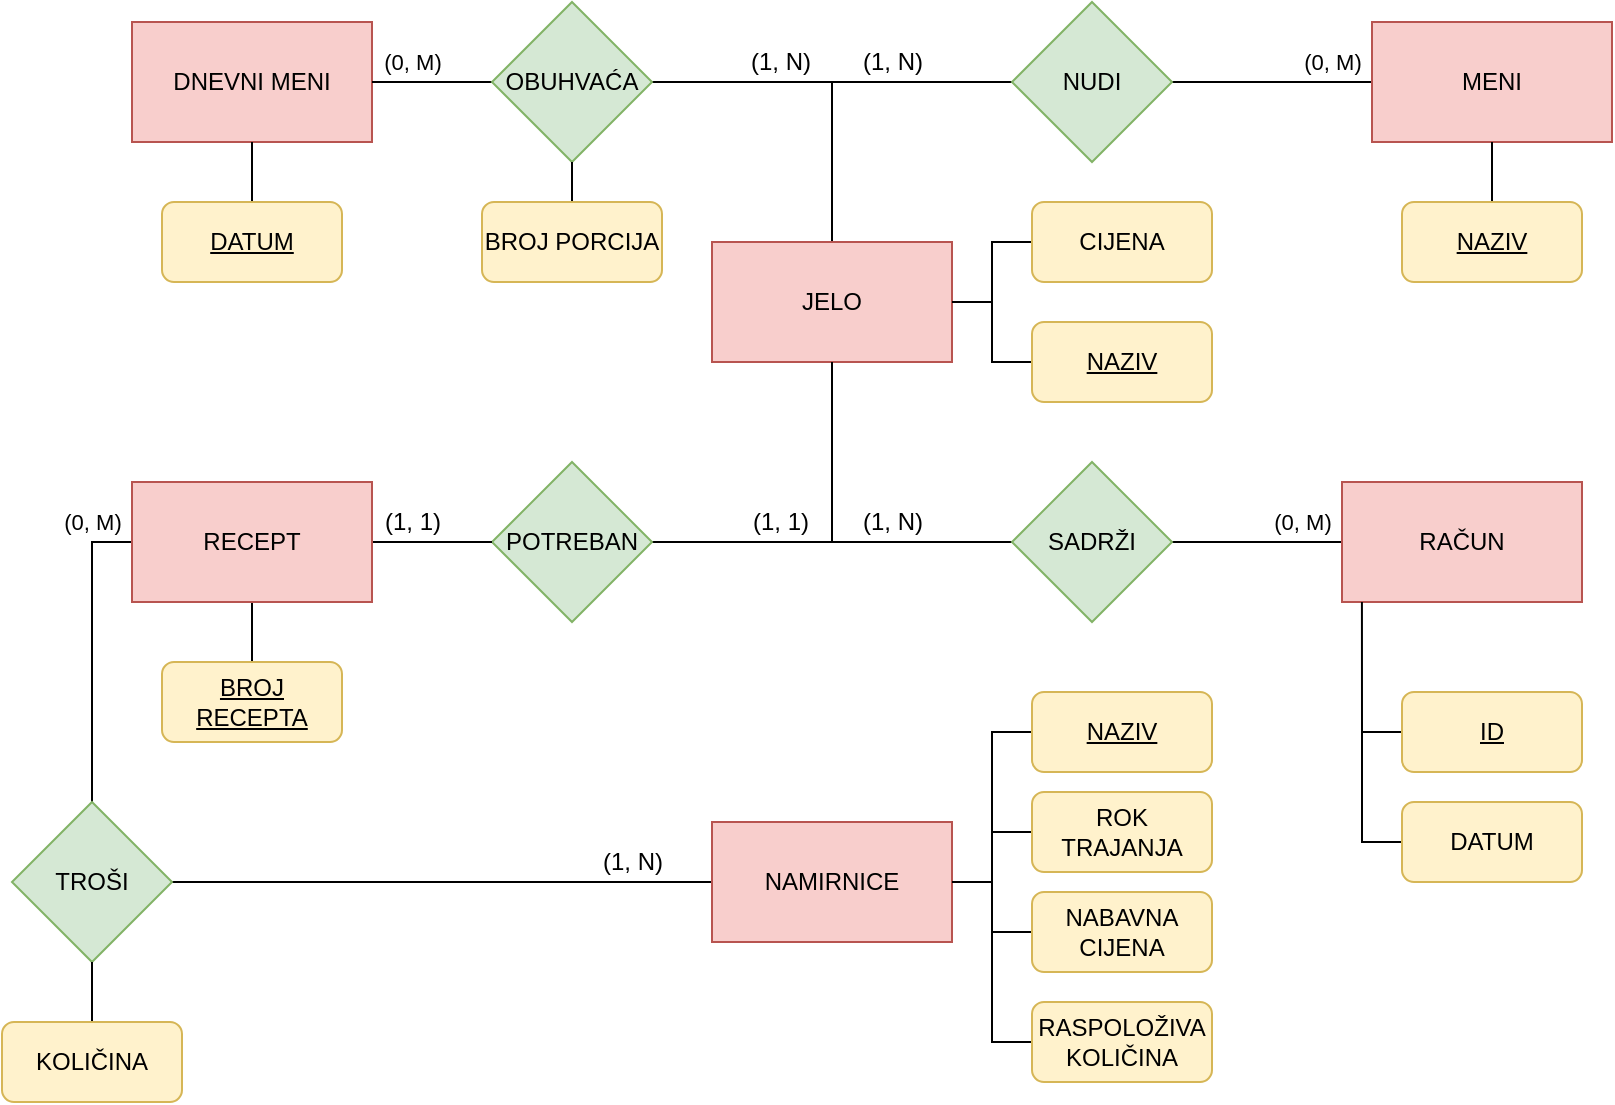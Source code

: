 <mxfile version="14.5.3" type="github">
  <diagram id="ejSZcvtuVqfyeHx35FeS" name="Page-1">
    <mxGraphModel dx="1038" dy="580" grid="1" gridSize="10" guides="1" tooltips="1" connect="1" arrows="1" fold="1" page="1" pageScale="1" pageWidth="827" pageHeight="1169" math="0" shadow="0">
      <root>
        <mxCell id="0" />
        <mxCell id="1" parent="0" />
        <mxCell id="Q13Ao0YOsxvSURNoIn69-1" value="DNEVNI MENI" style="rounded=0;whiteSpace=wrap;html=1;fillColor=#f8cecc;strokeColor=#b85450;" parent="1" vertex="1">
          <mxGeometry x="70" y="210" width="120" height="60" as="geometry" />
        </mxCell>
        <mxCell id="Q13Ao0YOsxvSURNoIn69-6" style="edgeStyle=orthogonalEdgeStyle;rounded=0;orthogonalLoop=1;jettySize=auto;html=1;entryX=1;entryY=0.5;entryDx=0;entryDy=0;endArrow=none;endFill=0;verticalAlign=bottom;" parent="1" source="Q13Ao0YOsxvSURNoIn69-2" target="Q13Ao0YOsxvSURNoIn69-1" edge="1">
          <mxGeometry relative="1" as="geometry" />
        </mxCell>
        <mxCell id="Q13Ao0YOsxvSURNoIn69-7" style="edgeStyle=orthogonalEdgeStyle;rounded=0;orthogonalLoop=1;jettySize=auto;html=1;entryX=0.5;entryY=0;entryDx=0;entryDy=0;endArrow=none;endFill=0;" parent="1" source="Q13Ao0YOsxvSURNoIn69-2" target="Q13Ao0YOsxvSURNoIn69-3" edge="1">
          <mxGeometry relative="1" as="geometry" />
        </mxCell>
        <mxCell id="Q13Ao0YOsxvSURNoIn69-2" value="OBUHVAĆA" style="rhombus;whiteSpace=wrap;html=1;fillColor=#d5e8d4;strokeColor=#82b366;" parent="1" vertex="1">
          <mxGeometry x="250" y="200" width="80" height="80" as="geometry" />
        </mxCell>
        <mxCell id="Q13Ao0YOsxvSURNoIn69-3" value="JELO" style="rounded=0;whiteSpace=wrap;html=1;fillColor=#f8cecc;strokeColor=#b85450;" parent="1" vertex="1">
          <mxGeometry x="360" y="320" width="120" height="60" as="geometry" />
        </mxCell>
        <mxCell id="Q13Ao0YOsxvSURNoIn69-9" style="edgeStyle=orthogonalEdgeStyle;rounded=0;orthogonalLoop=1;jettySize=auto;html=1;endArrow=none;endFill=0;" parent="1" source="Q13Ao0YOsxvSURNoIn69-4" edge="1">
          <mxGeometry relative="1" as="geometry">
            <mxPoint x="380" y="240" as="targetPoint" />
          </mxGeometry>
        </mxCell>
        <mxCell id="Q13Ao0YOsxvSURNoIn69-10" style="edgeStyle=orthogonalEdgeStyle;rounded=0;orthogonalLoop=1;jettySize=auto;html=1;entryX=0;entryY=0.5;entryDx=0;entryDy=0;endArrow=none;endFill=0;" parent="1" source="Q13Ao0YOsxvSURNoIn69-4" target="Q13Ao0YOsxvSURNoIn69-5" edge="1">
          <mxGeometry relative="1" as="geometry" />
        </mxCell>
        <mxCell id="Q13Ao0YOsxvSURNoIn69-4" value="NUDI" style="rhombus;whiteSpace=wrap;html=1;fillColor=#d5e8d4;strokeColor=#82b366;" parent="1" vertex="1">
          <mxGeometry x="510" y="200" width="80" height="80" as="geometry" />
        </mxCell>
        <mxCell id="Q13Ao0YOsxvSURNoIn69-5" value="MENI" style="rounded=0;whiteSpace=wrap;html=1;fillColor=#f8cecc;strokeColor=#b85450;" parent="1" vertex="1">
          <mxGeometry x="690" y="210" width="120" height="60" as="geometry" />
        </mxCell>
        <mxCell id="Q13Ao0YOsxvSURNoIn69-14" style="edgeStyle=orthogonalEdgeStyle;rounded=0;orthogonalLoop=1;jettySize=auto;html=1;endArrow=none;endFill=0;" parent="1" source="Q13Ao0YOsxvSURNoIn69-11" edge="1">
          <mxGeometry relative="1" as="geometry">
            <mxPoint x="415" y="470" as="targetPoint" />
          </mxGeometry>
        </mxCell>
        <mxCell id="Q13Ao0YOsxvSURNoIn69-16" style="edgeStyle=orthogonalEdgeStyle;rounded=0;orthogonalLoop=1;jettySize=auto;html=1;entryX=0;entryY=0.5;entryDx=0;entryDy=0;endArrow=none;endFill=0;" parent="1" source="Q13Ao0YOsxvSURNoIn69-11" target="Q13Ao0YOsxvSURNoIn69-15" edge="1">
          <mxGeometry relative="1" as="geometry">
            <mxPoint x="735" y="510" as="targetPoint" />
          </mxGeometry>
        </mxCell>
        <mxCell id="Q13Ao0YOsxvSURNoIn69-11" value="SADRŽI" style="rhombus;whiteSpace=wrap;html=1;fillColor=#d5e8d4;strokeColor=#82b366;" parent="1" vertex="1">
          <mxGeometry x="510" y="430" width="80" height="80" as="geometry" />
        </mxCell>
        <mxCell id="Q13Ao0YOsxvSURNoIn69-13" style="edgeStyle=orthogonalEdgeStyle;rounded=0;orthogonalLoop=1;jettySize=auto;html=1;entryX=0.5;entryY=1;entryDx=0;entryDy=0;endArrow=none;endFill=0;" parent="1" source="Q13Ao0YOsxvSURNoIn69-12" target="Q13Ao0YOsxvSURNoIn69-3" edge="1">
          <mxGeometry relative="1" as="geometry" />
        </mxCell>
        <mxCell id="Q13Ao0YOsxvSURNoIn69-12" value="POTREBAN" style="rhombus;whiteSpace=wrap;html=1;fillColor=#d5e8d4;strokeColor=#82b366;" parent="1" vertex="1">
          <mxGeometry x="250" y="430" width="80" height="80" as="geometry" />
        </mxCell>
        <mxCell id="Q13Ao0YOsxvSURNoIn69-15" value="RAČUN" style="rounded=0;whiteSpace=wrap;html=1;fillColor=#f8cecc;strokeColor=#b85450;" parent="1" vertex="1">
          <mxGeometry x="675" y="440" width="120" height="60" as="geometry" />
        </mxCell>
        <mxCell id="Q13Ao0YOsxvSURNoIn69-18" style="edgeStyle=orthogonalEdgeStyle;rounded=0;orthogonalLoop=1;jettySize=auto;html=1;entryX=0;entryY=0.5;entryDx=0;entryDy=0;endArrow=none;endFill=0;exitX=1;exitY=0.5;exitDx=0;exitDy=0;" parent="1" source="Q13Ao0YOsxvSURNoIn69-17" target="Q13Ao0YOsxvSURNoIn69-12" edge="1">
          <mxGeometry relative="1" as="geometry">
            <mxPoint x="155" y="470" as="sourcePoint" />
          </mxGeometry>
        </mxCell>
        <mxCell id="6EsAKMjhY6sifjFNMhfR-29" style="edgeStyle=orthogonalEdgeStyle;rounded=0;orthogonalLoop=1;jettySize=auto;html=1;entryX=0.5;entryY=0;entryDx=0;entryDy=0;endArrow=none;endFill=0;exitX=0.5;exitY=1;exitDx=0;exitDy=0;" parent="1" source="Q13Ao0YOsxvSURNoIn69-17" target="6EsAKMjhY6sifjFNMhfR-15" edge="1">
          <mxGeometry relative="1" as="geometry">
            <mxPoint x="95" y="440" as="sourcePoint" />
          </mxGeometry>
        </mxCell>
        <mxCell id="Q13Ao0YOsxvSURNoIn69-22" style="edgeStyle=orthogonalEdgeStyle;rounded=0;orthogonalLoop=1;jettySize=auto;html=1;entryX=0;entryY=0.5;entryDx=0;entryDy=0;endArrow=none;endFill=0;" parent="1" source="Q13Ao0YOsxvSURNoIn69-19" target="Q13Ao0YOsxvSURNoIn69-17" edge="1">
          <mxGeometry relative="1" as="geometry">
            <mxPoint x="95" y="500" as="targetPoint" />
          </mxGeometry>
        </mxCell>
        <mxCell id="Q13Ao0YOsxvSURNoIn69-23" style="edgeStyle=orthogonalEdgeStyle;rounded=0;orthogonalLoop=1;jettySize=auto;html=1;entryX=0;entryY=0.5;entryDx=0;entryDy=0;endArrow=none;endFill=0;" parent="1" source="Q13Ao0YOsxvSURNoIn69-19" target="Q13Ao0YOsxvSURNoIn69-20" edge="1">
          <mxGeometry relative="1" as="geometry" />
        </mxCell>
        <mxCell id="Q13Ao0YOsxvSURNoIn69-19" value="TROŠI" style="rhombus;whiteSpace=wrap;html=1;fillColor=#d5e8d4;strokeColor=#82b366;" parent="1" vertex="1">
          <mxGeometry x="10" y="600" width="80" height="80" as="geometry" />
        </mxCell>
        <mxCell id="Q13Ao0YOsxvSURNoIn69-20" value="NAMIRNICE" style="rounded=0;whiteSpace=wrap;html=1;fillColor=#f8cecc;strokeColor=#b85450;" parent="1" vertex="1">
          <mxGeometry x="360" y="610" width="120" height="60" as="geometry" />
        </mxCell>
        <mxCell id="Q13Ao0YOsxvSURNoIn69-25" value="(1, N)" style="text;html=1;align=center;verticalAlign=middle;resizable=0;points=[];autosize=1;" parent="1" vertex="1">
          <mxGeometry x="369" y="220" width="50" height="20" as="geometry" />
        </mxCell>
        <mxCell id="Q13Ao0YOsxvSURNoIn69-26" value="(1, N)" style="text;html=1;align=center;verticalAlign=middle;resizable=0;points=[];autosize=1;" parent="1" vertex="1">
          <mxGeometry x="425" y="220" width="50" height="20" as="geometry" />
        </mxCell>
        <mxCell id="Q13Ao0YOsxvSURNoIn69-29" value="(1, N)" style="text;html=1;align=center;verticalAlign=middle;resizable=0;points=[];autosize=1;" parent="1" vertex="1">
          <mxGeometry x="425" y="450" width="50" height="20" as="geometry" />
        </mxCell>
        <mxCell id="Q13Ao0YOsxvSURNoIn69-30" value="(1, 1)" style="text;html=1;align=center;verticalAlign=middle;resizable=0;points=[];autosize=1;" parent="1" vertex="1">
          <mxGeometry x="374" y="450" width="40" height="20" as="geometry" />
        </mxCell>
        <mxCell id="Q13Ao0YOsxvSURNoIn69-36" value="(1, 1)" style="text;html=1;align=center;verticalAlign=middle;resizable=0;points=[];autosize=1;" parent="1" vertex="1">
          <mxGeometry x="190" y="450" width="40" height="20" as="geometry" />
        </mxCell>
        <mxCell id="Q13Ao0YOsxvSURNoIn69-38" value="(1, N)" style="text;html=1;align=center;verticalAlign=middle;resizable=0;points=[];autosize=1;" parent="1" vertex="1">
          <mxGeometry x="295" y="620" width="50" height="20" as="geometry" />
        </mxCell>
        <mxCell id="6EsAKMjhY6sifjFNMhfR-10" style="edgeStyle=orthogonalEdgeStyle;rounded=0;orthogonalLoop=1;jettySize=auto;html=1;endArrow=none;endFill=0;" parent="1" source="6EsAKMjhY6sifjFNMhfR-1" edge="1">
          <mxGeometry relative="1" as="geometry">
            <mxPoint x="500" y="350" as="targetPoint" />
          </mxGeometry>
        </mxCell>
        <mxCell id="6EsAKMjhY6sifjFNMhfR-1" value="NAZIV" style="rounded=1;whiteSpace=wrap;html=1;fontStyle=4;fillColor=#fff2cc;strokeColor=#d6b656;" parent="1" vertex="1">
          <mxGeometry x="520" y="360" width="90" height="40" as="geometry" />
        </mxCell>
        <mxCell id="6EsAKMjhY6sifjFNMhfR-3" style="edgeStyle=orthogonalEdgeStyle;rounded=0;orthogonalLoop=1;jettySize=auto;html=1;exitX=0;exitY=0.5;exitDx=0;exitDy=0;entryX=1;entryY=0.5;entryDx=0;entryDy=0;endArrow=none;endFill=0;" parent="1" source="6EsAKMjhY6sifjFNMhfR-2" target="Q13Ao0YOsxvSURNoIn69-3" edge="1">
          <mxGeometry relative="1" as="geometry" />
        </mxCell>
        <mxCell id="6EsAKMjhY6sifjFNMhfR-2" value="CIJENA" style="rounded=1;whiteSpace=wrap;html=1;fillColor=#fff2cc;strokeColor=#d6b656;" parent="1" vertex="1">
          <mxGeometry x="520" y="300" width="90" height="40" as="geometry" />
        </mxCell>
        <mxCell id="NR_qz_YGfGqxAHrg79PI-15" style="edgeStyle=orthogonalEdgeStyle;rounded=0;orthogonalLoop=1;jettySize=auto;html=1;entryX=1;entryY=0.5;entryDx=0;entryDy=0;endArrow=none;endFill=0;" edge="1" parent="1" source="6EsAKMjhY6sifjFNMhfR-5" target="Q13Ao0YOsxvSURNoIn69-20">
          <mxGeometry relative="1" as="geometry" />
        </mxCell>
        <mxCell id="6EsAKMjhY6sifjFNMhfR-5" value="NAZIV" style="rounded=1;whiteSpace=wrap;html=1;fontStyle=4;fillColor=#fff2cc;strokeColor=#d6b656;" parent="1" vertex="1">
          <mxGeometry x="520" y="545" width="90" height="40" as="geometry" />
        </mxCell>
        <mxCell id="NR_qz_YGfGqxAHrg79PI-16" style="edgeStyle=orthogonalEdgeStyle;rounded=0;orthogonalLoop=1;jettySize=auto;html=1;endArrow=none;endFill=0;" edge="1" parent="1" source="6EsAKMjhY6sifjFNMhfR-6">
          <mxGeometry relative="1" as="geometry">
            <mxPoint x="500" y="615" as="targetPoint" />
          </mxGeometry>
        </mxCell>
        <mxCell id="6EsAKMjhY6sifjFNMhfR-6" value="ROK TRAJANJA" style="rounded=1;whiteSpace=wrap;html=1;fontStyle=0;fillColor=#fff2cc;strokeColor=#d6b656;" parent="1" vertex="1">
          <mxGeometry x="520" y="595" width="90" height="40" as="geometry" />
        </mxCell>
        <mxCell id="NR_qz_YGfGqxAHrg79PI-17" style="edgeStyle=orthogonalEdgeStyle;rounded=0;orthogonalLoop=1;jettySize=auto;html=1;endArrow=none;endFill=0;" edge="1" parent="1" source="6EsAKMjhY6sifjFNMhfR-7">
          <mxGeometry relative="1" as="geometry">
            <mxPoint x="500" y="640" as="targetPoint" />
          </mxGeometry>
        </mxCell>
        <mxCell id="6EsAKMjhY6sifjFNMhfR-7" value="NABAVNA CIJENA" style="rounded=1;whiteSpace=wrap;html=1;fontStyle=0;fillColor=#fff2cc;strokeColor=#d6b656;" parent="1" vertex="1">
          <mxGeometry x="520" y="645" width="90" height="40" as="geometry" />
        </mxCell>
        <mxCell id="NR_qz_YGfGqxAHrg79PI-18" style="edgeStyle=orthogonalEdgeStyle;rounded=0;orthogonalLoop=1;jettySize=auto;html=1;endArrow=none;endFill=0;" edge="1" parent="1" source="6EsAKMjhY6sifjFNMhfR-8">
          <mxGeometry relative="1" as="geometry">
            <mxPoint x="500" y="660" as="targetPoint" />
          </mxGeometry>
        </mxCell>
        <mxCell id="6EsAKMjhY6sifjFNMhfR-8" value="RASPOLOŽIVA KOLIČINA" style="rounded=1;whiteSpace=wrap;html=1;fontStyle=0;fillColor=#fff2cc;strokeColor=#d6b656;" parent="1" vertex="1">
          <mxGeometry x="520" y="700" width="90" height="40" as="geometry" />
        </mxCell>
        <mxCell id="6EsAKMjhY6sifjFNMhfR-15" value="BROJ RECEPTA" style="rounded=1;whiteSpace=wrap;html=1;fontStyle=4;fillColor=#fff2cc;strokeColor=#d6b656;" parent="1" vertex="1">
          <mxGeometry x="85" y="530" width="90" height="40" as="geometry" />
        </mxCell>
        <mxCell id="6EsAKMjhY6sifjFNMhfR-19" style="edgeStyle=orthogonalEdgeStyle;rounded=0;orthogonalLoop=1;jettySize=auto;html=1;endArrow=none;endFill=0;entryX=0.5;entryY=1;entryDx=0;entryDy=0;" parent="1" source="6EsAKMjhY6sifjFNMhfR-18" target="Q13Ao0YOsxvSURNoIn69-5" edge="1">
          <mxGeometry relative="1" as="geometry" />
        </mxCell>
        <mxCell id="6EsAKMjhY6sifjFNMhfR-18" value="NAZIV" style="rounded=1;whiteSpace=wrap;html=1;fontStyle=4;fillColor=#fff2cc;strokeColor=#d6b656;" parent="1" vertex="1">
          <mxGeometry x="705" y="300" width="90" height="40" as="geometry" />
        </mxCell>
        <mxCell id="6EsAKMjhY6sifjFNMhfR-32" style="edgeStyle=orthogonalEdgeStyle;rounded=0;orthogonalLoop=1;jettySize=auto;html=1;entryX=0.5;entryY=1;entryDx=0;entryDy=0;endArrow=none;endFill=0;" parent="1" source="6EsAKMjhY6sifjFNMhfR-20" target="Q13Ao0YOsxvSURNoIn69-1" edge="1">
          <mxGeometry relative="1" as="geometry" />
        </mxCell>
        <mxCell id="6EsAKMjhY6sifjFNMhfR-20" value="DATUM" style="rounded=1;whiteSpace=wrap;html=1;fontStyle=4;fillColor=#fff2cc;strokeColor=#d6b656;" parent="1" vertex="1">
          <mxGeometry x="85" y="300" width="90" height="40" as="geometry" />
        </mxCell>
        <mxCell id="6EsAKMjhY6sifjFNMhfR-24" style="edgeStyle=orthogonalEdgeStyle;rounded=0;orthogonalLoop=1;jettySize=auto;html=1;entryX=0.083;entryY=1;entryDx=0;entryDy=0;entryPerimeter=0;endArrow=none;endFill=0;exitX=0;exitY=0.5;exitDx=0;exitDy=0;" parent="1" source="6EsAKMjhY6sifjFNMhfR-22" target="Q13Ao0YOsxvSURNoIn69-15" edge="1">
          <mxGeometry relative="1" as="geometry" />
        </mxCell>
        <mxCell id="6EsAKMjhY6sifjFNMhfR-22" value="ID" style="rounded=1;whiteSpace=wrap;html=1;fontStyle=4;fillColor=#fff2cc;strokeColor=#d6b656;" parent="1" vertex="1">
          <mxGeometry x="705" y="545" width="90" height="40" as="geometry" />
        </mxCell>
        <mxCell id="6EsAKMjhY6sifjFNMhfR-25" style="edgeStyle=orthogonalEdgeStyle;rounded=0;orthogonalLoop=1;jettySize=auto;html=1;endArrow=none;endFill=0;" parent="1" source="6EsAKMjhY6sifjFNMhfR-23" edge="1">
          <mxGeometry relative="1" as="geometry">
            <mxPoint x="685" y="560" as="targetPoint" />
          </mxGeometry>
        </mxCell>
        <mxCell id="6EsAKMjhY6sifjFNMhfR-23" value="DATUM" style="rounded=1;whiteSpace=wrap;html=1;fontStyle=0;fillColor=#fff2cc;strokeColor=#d6b656;" parent="1" vertex="1">
          <mxGeometry x="705" y="600" width="90" height="40" as="geometry" />
        </mxCell>
        <mxCell id="Q13Ao0YOsxvSURNoIn69-17" value="RECEPT" style="rounded=0;whiteSpace=wrap;html=1;fillColor=#f8cecc;strokeColor=#b85450;" parent="1" vertex="1">
          <mxGeometry x="70" y="440" width="120" height="60" as="geometry" />
        </mxCell>
        <mxCell id="NR_qz_YGfGqxAHrg79PI-2" style="edgeStyle=orthogonalEdgeStyle;rounded=0;orthogonalLoop=1;jettySize=auto;html=1;endArrow=none;endFill=0;" edge="1" parent="1" source="NR_qz_YGfGqxAHrg79PI-1" target="Q13Ao0YOsxvSURNoIn69-19">
          <mxGeometry relative="1" as="geometry" />
        </mxCell>
        <mxCell id="NR_qz_YGfGqxAHrg79PI-1" value="KOLIČINA" style="rounded=1;whiteSpace=wrap;html=1;fontStyle=0;fillColor=#fff2cc;strokeColor=#d6b656;" vertex="1" parent="1">
          <mxGeometry x="5" y="710" width="90" height="40" as="geometry" />
        </mxCell>
        <mxCell id="NR_qz_YGfGqxAHrg79PI-5" style="edgeStyle=orthogonalEdgeStyle;rounded=0;orthogonalLoop=1;jettySize=auto;html=1;entryX=0.5;entryY=1;entryDx=0;entryDy=0;endArrow=none;endFill=0;" edge="1" parent="1" source="NR_qz_YGfGqxAHrg79PI-3" target="Q13Ao0YOsxvSURNoIn69-2">
          <mxGeometry relative="1" as="geometry" />
        </mxCell>
        <mxCell id="NR_qz_YGfGqxAHrg79PI-3" value="BROJ PORCIJA" style="rounded=1;whiteSpace=wrap;html=1;fontStyle=0;fillColor=#fff2cc;strokeColor=#d6b656;" vertex="1" parent="1">
          <mxGeometry x="245" y="300" width="90" height="40" as="geometry" />
        </mxCell>
        <mxCell id="NR_qz_YGfGqxAHrg79PI-6" value="&lt;span style=&quot;font-size: 11px ; background-color: rgb(255 , 255 , 255)&quot;&gt;(0, M)&lt;/span&gt;" style="text;html=1;align=center;verticalAlign=middle;resizable=0;points=[];autosize=1;" vertex="1" parent="1">
          <mxGeometry x="30" y="450" width="40" height="20" as="geometry" />
        </mxCell>
        <mxCell id="NR_qz_YGfGqxAHrg79PI-7" value="&lt;span style=&quot;font-size: 11px ; background-color: rgb(255 , 255 , 255)&quot;&gt;(0, M)&lt;/span&gt;" style="text;html=1;align=center;verticalAlign=middle;resizable=0;points=[];autosize=1;" vertex="1" parent="1">
          <mxGeometry x="190" y="220" width="40" height="20" as="geometry" />
        </mxCell>
        <mxCell id="NR_qz_YGfGqxAHrg79PI-8" value="&lt;span style=&quot;font-size: 11px ; background-color: rgb(255 , 255 , 255)&quot;&gt;(0, M)&lt;/span&gt;" style="text;html=1;align=center;verticalAlign=middle;resizable=0;points=[];autosize=1;" vertex="1" parent="1">
          <mxGeometry x="650" y="220" width="40" height="20" as="geometry" />
        </mxCell>
        <mxCell id="NR_qz_YGfGqxAHrg79PI-9" value="&lt;span style=&quot;font-size: 11px ; background-color: rgb(255 , 255 , 255)&quot;&gt;(0, M)&lt;/span&gt;" style="text;html=1;align=center;verticalAlign=middle;resizable=0;points=[];autosize=1;" vertex="1" parent="1">
          <mxGeometry x="635" y="450" width="40" height="20" as="geometry" />
        </mxCell>
      </root>
    </mxGraphModel>
  </diagram>
</mxfile>
